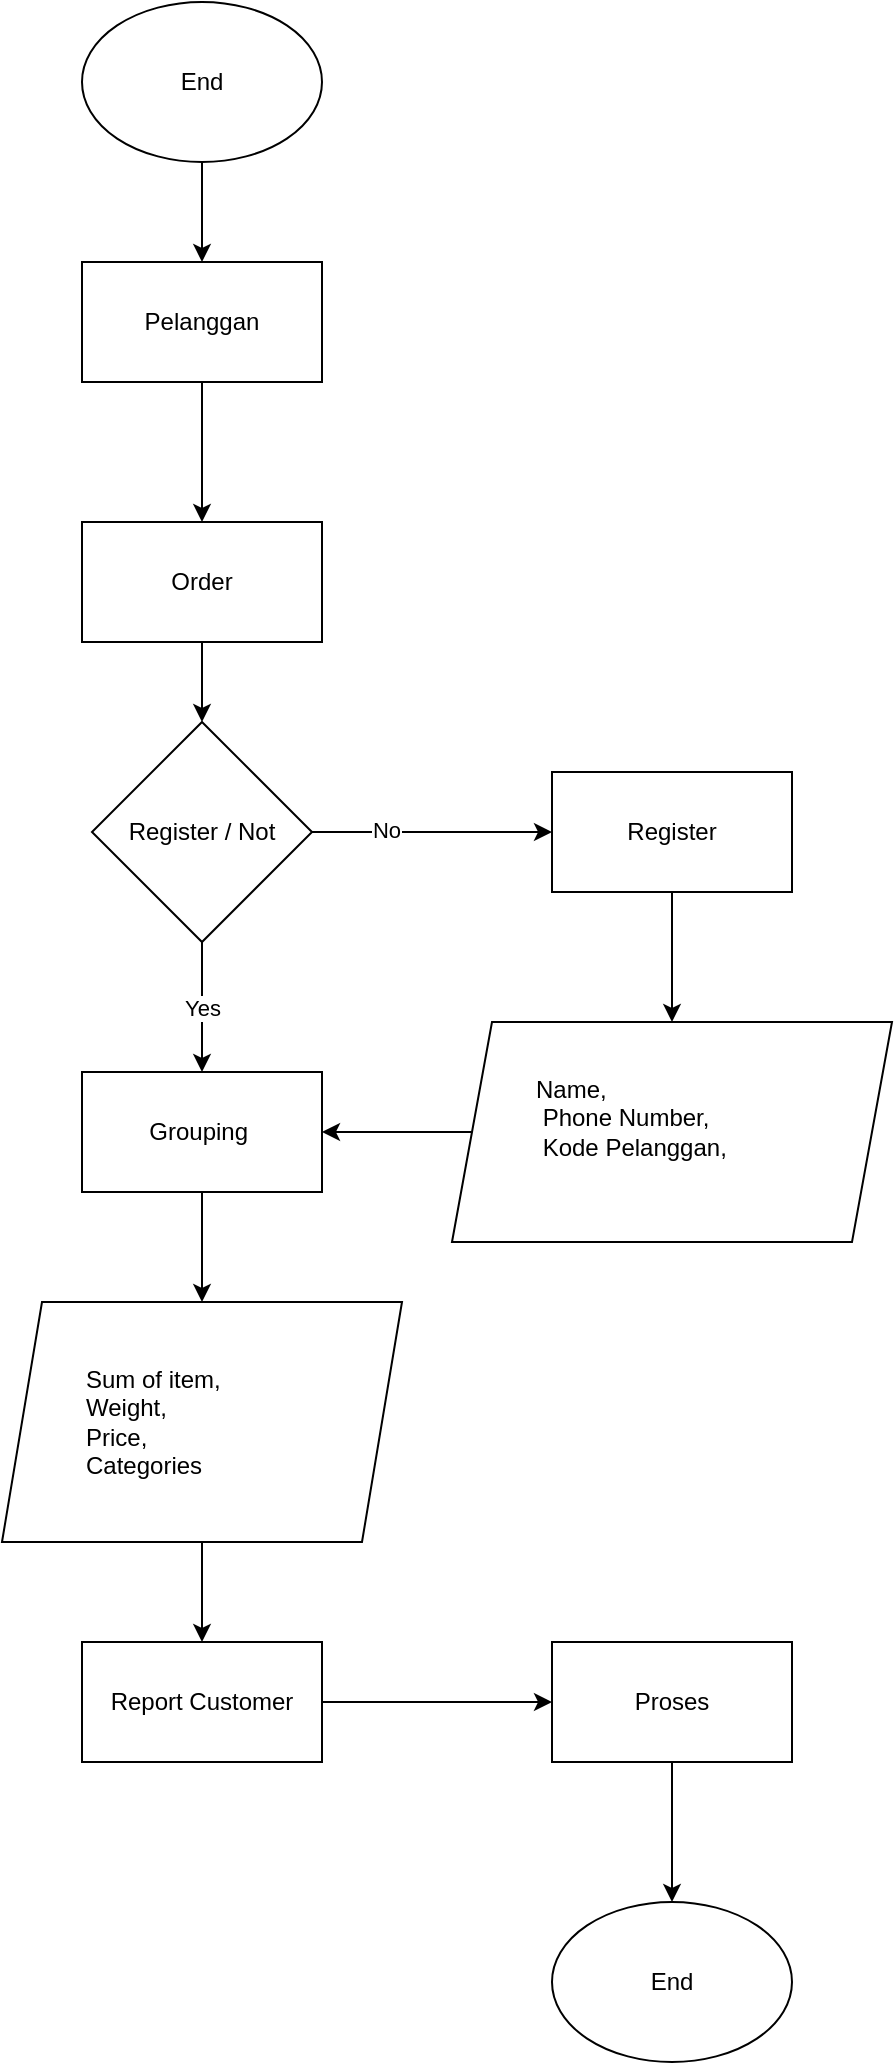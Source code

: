 <mxfile version="20.5.1" type="github" pages="2">
  <diagram id="URG8Zn5BEwI4Zal7OHFu" name="Page-1">
    <mxGraphModel dx="1102" dy="629" grid="1" gridSize="10" guides="1" tooltips="1" connect="1" arrows="1" fold="1" page="1" pageScale="1" pageWidth="850" pageHeight="1100" math="0" shadow="0">
      <root>
        <mxCell id="0" />
        <mxCell id="1" parent="0" />
        <mxCell id="cvjREUoPtkwl2mc8mdV0-7" value="" style="edgeStyle=orthogonalEdgeStyle;rounded=0;orthogonalLoop=1;jettySize=auto;html=1;" parent="1" source="cvjREUoPtkwl2mc8mdV0-5" target="cvjREUoPtkwl2mc8mdV0-6" edge="1">
          <mxGeometry relative="1" as="geometry" />
        </mxCell>
        <mxCell id="cvjREUoPtkwl2mc8mdV0-5" value="Pelanggan" style="rounded=0;whiteSpace=wrap;html=1;" parent="1" vertex="1">
          <mxGeometry x="310" y="150" width="120" height="60" as="geometry" />
        </mxCell>
        <mxCell id="cvjREUoPtkwl2mc8mdV0-9" value="" style="edgeStyle=orthogonalEdgeStyle;rounded=0;orthogonalLoop=1;jettySize=auto;html=1;" parent="1" source="cvjREUoPtkwl2mc8mdV0-6" target="cvjREUoPtkwl2mc8mdV0-8" edge="1">
          <mxGeometry relative="1" as="geometry" />
        </mxCell>
        <mxCell id="cvjREUoPtkwl2mc8mdV0-6" value="Order" style="rounded=0;whiteSpace=wrap;html=1;" parent="1" vertex="1">
          <mxGeometry x="310" y="280" width="120" height="60" as="geometry" />
        </mxCell>
        <mxCell id="cvjREUoPtkwl2mc8mdV0-11" style="edgeStyle=orthogonalEdgeStyle;rounded=0;orthogonalLoop=1;jettySize=auto;html=1;" parent="1" source="cvjREUoPtkwl2mc8mdV0-8" target="cvjREUoPtkwl2mc8mdV0-10" edge="1">
          <mxGeometry relative="1" as="geometry" />
        </mxCell>
        <mxCell id="cvjREUoPtkwl2mc8mdV0-16" value="No" style="edgeLabel;html=1;align=center;verticalAlign=middle;resizable=0;points=[];" parent="cvjREUoPtkwl2mc8mdV0-11" vertex="1" connectable="0">
          <mxGeometry x="-0.386" y="1" relative="1" as="geometry">
            <mxPoint as="offset" />
          </mxGeometry>
        </mxCell>
        <mxCell id="cvjREUoPtkwl2mc8mdV0-15" value="Yes" style="edgeStyle=orthogonalEdgeStyle;rounded=0;orthogonalLoop=1;jettySize=auto;html=1;" parent="1" source="cvjREUoPtkwl2mc8mdV0-8" target="cvjREUoPtkwl2mc8mdV0-14" edge="1">
          <mxGeometry relative="1" as="geometry" />
        </mxCell>
        <mxCell id="cvjREUoPtkwl2mc8mdV0-8" value="Register / Not" style="rhombus;whiteSpace=wrap;html=1;" parent="1" vertex="1">
          <mxGeometry x="315" y="380" width="110" height="110" as="geometry" />
        </mxCell>
        <mxCell id="cvjREUoPtkwl2mc8mdV0-13" value="" style="edgeStyle=orthogonalEdgeStyle;rounded=0;orthogonalLoop=1;jettySize=auto;html=1;" parent="1" source="cvjREUoPtkwl2mc8mdV0-10" target="cvjREUoPtkwl2mc8mdV0-12" edge="1">
          <mxGeometry relative="1" as="geometry" />
        </mxCell>
        <mxCell id="cvjREUoPtkwl2mc8mdV0-10" value="Register" style="rounded=0;whiteSpace=wrap;html=1;" parent="1" vertex="1">
          <mxGeometry x="545" y="405" width="120" height="60" as="geometry" />
        </mxCell>
        <mxCell id="cvjREUoPtkwl2mc8mdV0-19" value="" style="edgeStyle=orthogonalEdgeStyle;rounded=0;orthogonalLoop=1;jettySize=auto;html=1;" parent="1" source="cvjREUoPtkwl2mc8mdV0-12" target="cvjREUoPtkwl2mc8mdV0-14" edge="1">
          <mxGeometry relative="1" as="geometry" />
        </mxCell>
        <mxCell id="cvjREUoPtkwl2mc8mdV0-12" value="&lt;blockquote style=&quot;margin: 0 0 0 40px; border: none; padding: 0px;&quot;&gt;Name,&lt;br&gt;&amp;nbsp;Phone Number,&lt;br&gt;&amp;nbsp;Kode Pelanggan,&lt;/blockquote&gt;&lt;blockquote style=&quot;margin: 0 0 0 40px; border: none; padding: 0px;&quot;&gt;&lt;br&gt;&lt;/blockquote&gt;" style="shape=parallelogram;perimeter=parallelogramPerimeter;whiteSpace=wrap;html=1;fixedSize=1;align=left;" parent="1" vertex="1">
          <mxGeometry x="495" y="530" width="220" height="110" as="geometry" />
        </mxCell>
        <mxCell id="cvjREUoPtkwl2mc8mdV0-18" value="" style="edgeStyle=orthogonalEdgeStyle;rounded=0;orthogonalLoop=1;jettySize=auto;html=1;" parent="1" source="cvjREUoPtkwl2mc8mdV0-14" target="cvjREUoPtkwl2mc8mdV0-17" edge="1">
          <mxGeometry relative="1" as="geometry" />
        </mxCell>
        <mxCell id="cvjREUoPtkwl2mc8mdV0-14" value="Grouping&amp;nbsp;" style="rounded=0;whiteSpace=wrap;html=1;" parent="1" vertex="1">
          <mxGeometry x="310" y="555" width="120" height="60" as="geometry" />
        </mxCell>
        <mxCell id="cvjREUoPtkwl2mc8mdV0-22" value="" style="edgeStyle=orthogonalEdgeStyle;rounded=0;orthogonalLoop=1;jettySize=auto;html=1;" parent="1" source="cvjREUoPtkwl2mc8mdV0-17" target="cvjREUoPtkwl2mc8mdV0-21" edge="1">
          <mxGeometry relative="1" as="geometry" />
        </mxCell>
        <mxCell id="cvjREUoPtkwl2mc8mdV0-17" value="&lt;blockquote style=&quot;margin: 0 0 0 40px; border: none; padding: 0px;&quot;&gt;&lt;div style=&quot;&quot;&gt;&lt;span style=&quot;background-color: initial;&quot;&gt;Sum of item,&lt;/span&gt;&lt;/div&gt;&lt;div style=&quot;&quot;&gt;&lt;span style=&quot;background-color: initial;&quot;&gt;Weight,&lt;/span&gt;&lt;/div&gt;&lt;div style=&quot;&quot;&gt;&lt;span style=&quot;background-color: initial;&quot;&gt;Price,&lt;/span&gt;&lt;/div&gt;&lt;div style=&quot;&quot;&gt;&lt;span style=&quot;background-color: initial;&quot;&gt;Categories&lt;/span&gt;&lt;/div&gt;&lt;/blockquote&gt;" style="shape=parallelogram;perimeter=parallelogramPerimeter;whiteSpace=wrap;html=1;fixedSize=1;align=left;" parent="1" vertex="1">
          <mxGeometry x="270" y="670" width="200" height="120" as="geometry" />
        </mxCell>
        <mxCell id="cvjREUoPtkwl2mc8mdV0-24" value="" style="edgeStyle=orthogonalEdgeStyle;rounded=0;orthogonalLoop=1;jettySize=auto;html=1;" parent="1" source="cvjREUoPtkwl2mc8mdV0-21" target="cvjREUoPtkwl2mc8mdV0-23" edge="1">
          <mxGeometry relative="1" as="geometry" />
        </mxCell>
        <mxCell id="cvjREUoPtkwl2mc8mdV0-21" value="Report Customer" style="rounded=0;whiteSpace=wrap;html=1;" parent="1" vertex="1">
          <mxGeometry x="310" y="840" width="120" height="60" as="geometry" />
        </mxCell>
        <mxCell id="cvjREUoPtkwl2mc8mdV0-26" value="" style="edgeStyle=orthogonalEdgeStyle;rounded=0;orthogonalLoop=1;jettySize=auto;html=1;" parent="1" source="cvjREUoPtkwl2mc8mdV0-23" edge="1">
          <mxGeometry relative="1" as="geometry">
            <mxPoint x="605" y="970" as="targetPoint" />
          </mxGeometry>
        </mxCell>
        <mxCell id="cvjREUoPtkwl2mc8mdV0-23" value="Proses" style="rounded=0;whiteSpace=wrap;html=1;" parent="1" vertex="1">
          <mxGeometry x="545" y="840" width="120" height="60" as="geometry" />
        </mxCell>
        <mxCell id="cvjREUoPtkwl2mc8mdV0-28" value="End" style="ellipse;whiteSpace=wrap;html=1;" parent="1" vertex="1">
          <mxGeometry x="545" y="970" width="120" height="80" as="geometry" />
        </mxCell>
        <mxCell id="cvjREUoPtkwl2mc8mdV0-30" value="" style="edgeStyle=orthogonalEdgeStyle;rounded=0;orthogonalLoop=1;jettySize=auto;html=1;" parent="1" source="cvjREUoPtkwl2mc8mdV0-29" target="cvjREUoPtkwl2mc8mdV0-5" edge="1">
          <mxGeometry relative="1" as="geometry" />
        </mxCell>
        <mxCell id="cvjREUoPtkwl2mc8mdV0-29" value="End" style="ellipse;whiteSpace=wrap;html=1;" parent="1" vertex="1">
          <mxGeometry x="310" y="20" width="120" height="80" as="geometry" />
        </mxCell>
      </root>
    </mxGraphModel>
  </diagram>
  <diagram id="l47V7FRBKMvQzRHOTQuT" name="Register">
    <mxGraphModel dx="1296" dy="740" grid="1" gridSize="10" guides="1" tooltips="1" connect="1" arrows="1" fold="1" page="1" pageScale="1" pageWidth="850" pageHeight="1100" math="0" shadow="0">
      <root>
        <mxCell id="0" />
        <mxCell id="1" parent="0" />
        <mxCell id="q0jzcN2fzwEdablnNgwh-2" value="" style="edgeStyle=orthogonalEdgeStyle;rounded=0;orthogonalLoop=1;jettySize=auto;html=1;" edge="1" parent="1" source="f52fbaDjqYCqWVp8LAHh-2" target="q0jzcN2fzwEdablnNgwh-1">
          <mxGeometry relative="1" as="geometry" />
        </mxCell>
        <mxCell id="f52fbaDjqYCqWVp8LAHh-2" value="Start" style="ellipse;whiteSpace=wrap;html=1;" parent="1" vertex="1">
          <mxGeometry x="350" y="10" width="120" height="60" as="geometry" />
        </mxCell>
        <mxCell id="q0jzcN2fzwEdablnNgwh-4" value="" style="edgeStyle=orthogonalEdgeStyle;rounded=0;orthogonalLoop=1;jettySize=auto;html=1;" edge="1" parent="1" source="q0jzcN2fzwEdablnNgwh-1" target="q0jzcN2fzwEdablnNgwh-3">
          <mxGeometry relative="1" as="geometry" />
        </mxCell>
        <mxCell id="q0jzcN2fzwEdablnNgwh-1" value="Login" style="rounded=0;whiteSpace=wrap;html=1;" vertex="1" parent="1">
          <mxGeometry x="350" y="130" width="120" height="60" as="geometry" />
        </mxCell>
        <mxCell id="q0jzcN2fzwEdablnNgwh-6" value="" style="edgeStyle=orthogonalEdgeStyle;rounded=0;orthogonalLoop=1;jettySize=auto;html=1;" edge="1" parent="1" source="q0jzcN2fzwEdablnNgwh-3" target="q0jzcN2fzwEdablnNgwh-5">
          <mxGeometry relative="1" as="geometry" />
        </mxCell>
        <mxCell id="q0jzcN2fzwEdablnNgwh-8" style="edgeStyle=orthogonalEdgeStyle;rounded=0;orthogonalLoop=1;jettySize=auto;html=1;" edge="1" parent="1" source="q0jzcN2fzwEdablnNgwh-3" target="q0jzcN2fzwEdablnNgwh-7">
          <mxGeometry relative="1" as="geometry" />
        </mxCell>
        <mxCell id="q0jzcN2fzwEdablnNgwh-3" value="Google / User" style="rhombus;whiteSpace=wrap;html=1;" vertex="1" parent="1">
          <mxGeometry x="340" y="230" width="140" height="140" as="geometry" />
        </mxCell>
        <mxCell id="q0jzcN2fzwEdablnNgwh-10" value="" style="edgeStyle=orthogonalEdgeStyle;rounded=0;orthogonalLoop=1;jettySize=auto;html=1;" edge="1" parent="1" source="q0jzcN2fzwEdablnNgwh-5" target="q0jzcN2fzwEdablnNgwh-9">
          <mxGeometry relative="1" as="geometry" />
        </mxCell>
        <mxCell id="q0jzcN2fzwEdablnNgwh-5" value="Authorize" style="whiteSpace=wrap;html=1;" vertex="1" parent="1">
          <mxGeometry x="130" y="270" width="120" height="60" as="geometry" />
        </mxCell>
        <mxCell id="q0jzcN2fzwEdablnNgwh-14" value="" style="edgeStyle=orthogonalEdgeStyle;rounded=0;orthogonalLoop=1;jettySize=auto;html=1;" edge="1" parent="1" source="q0jzcN2fzwEdablnNgwh-7" target="q0jzcN2fzwEdablnNgwh-13">
          <mxGeometry relative="1" as="geometry" />
        </mxCell>
        <mxCell id="q0jzcN2fzwEdablnNgwh-7" value="Login Proggress" style="whiteSpace=wrap;html=1;" vertex="1" parent="1">
          <mxGeometry x="570" y="270" width="120" height="60" as="geometry" />
        </mxCell>
        <mxCell id="q0jzcN2fzwEdablnNgwh-12" value="" style="edgeStyle=orthogonalEdgeStyle;rounded=0;orthogonalLoop=1;jettySize=auto;html=1;" edge="1" parent="1" source="q0jzcN2fzwEdablnNgwh-9" target="q0jzcN2fzwEdablnNgwh-11">
          <mxGeometry relative="1" as="geometry" />
        </mxCell>
        <mxCell id="q0jzcN2fzwEdablnNgwh-9" value="Get Data" style="shape=parallelogram;perimeter=parallelogramPerimeter;whiteSpace=wrap;html=1;fixedSize=1;" vertex="1" parent="1">
          <mxGeometry x="130" y="420" width="120" height="60" as="geometry" />
        </mxCell>
        <mxCell id="q0jzcN2fzwEdablnNgwh-22" style="edgeStyle=orthogonalEdgeStyle;rounded=0;orthogonalLoop=1;jettySize=auto;html=1;entryX=0;entryY=0.5;entryDx=0;entryDy=0;" edge="1" parent="1" source="q0jzcN2fzwEdablnNgwh-11" target="q0jzcN2fzwEdablnNgwh-15">
          <mxGeometry relative="1" as="geometry">
            <Array as="points">
              <mxPoint x="290" y="595" />
              <mxPoint x="290" y="470" />
            </Array>
          </mxGeometry>
        </mxCell>
        <mxCell id="q0jzcN2fzwEdablnNgwh-23" value="Not" style="edgeLabel;html=1;align=center;verticalAlign=middle;resizable=0;points=[];" vertex="1" connectable="0" parent="q0jzcN2fzwEdablnNgwh-22">
          <mxGeometry x="-0.281" y="1" relative="1" as="geometry">
            <mxPoint as="offset" />
          </mxGeometry>
        </mxCell>
        <mxCell id="q0jzcN2fzwEdablnNgwh-24" style="edgeStyle=orthogonalEdgeStyle;rounded=0;orthogonalLoop=1;jettySize=auto;html=1;entryX=1;entryY=0.5;entryDx=0;entryDy=0;" edge="1" parent="1" source="q0jzcN2fzwEdablnNgwh-11" target="q0jzcN2fzwEdablnNgwh-7">
          <mxGeometry relative="1" as="geometry">
            <Array as="points">
              <mxPoint x="190" y="690" />
              <mxPoint x="710" y="690" />
              <mxPoint x="710" y="300" />
            </Array>
          </mxGeometry>
        </mxCell>
        <mxCell id="q0jzcN2fzwEdablnNgwh-11" value="Registered / Not" style="rhombus;whiteSpace=wrap;html=1;" vertex="1" parent="1">
          <mxGeometry x="122.5" y="530" width="135" height="130" as="geometry" />
        </mxCell>
        <mxCell id="q0jzcN2fzwEdablnNgwh-16" value="" style="edgeStyle=orthogonalEdgeStyle;rounded=0;orthogonalLoop=1;jettySize=auto;html=1;" edge="1" parent="1" source="q0jzcN2fzwEdablnNgwh-13" target="q0jzcN2fzwEdablnNgwh-15">
          <mxGeometry relative="1" as="geometry" />
        </mxCell>
        <mxCell id="q0jzcN2fzwEdablnNgwh-17" value="Not" style="edgeLabel;html=1;align=center;verticalAlign=middle;resizable=0;points=[];" vertex="1" connectable="0" parent="q0jzcN2fzwEdablnNgwh-16">
          <mxGeometry x="0.21" relative="1" as="geometry">
            <mxPoint as="offset" />
          </mxGeometry>
        </mxCell>
        <mxCell id="q0jzcN2fzwEdablnNgwh-19" style="edgeStyle=orthogonalEdgeStyle;rounded=0;orthogonalLoop=1;jettySize=auto;html=1;" edge="1" parent="1" source="q0jzcN2fzwEdablnNgwh-13" target="q0jzcN2fzwEdablnNgwh-18">
          <mxGeometry relative="1" as="geometry" />
        </mxCell>
        <mxCell id="q0jzcN2fzwEdablnNgwh-13" value="Registered / Not" style="rhombus;whiteSpace=wrap;html=1;" vertex="1" parent="1">
          <mxGeometry x="570" y="410" width="120" height="120" as="geometry" />
        </mxCell>
        <mxCell id="q0jzcN2fzwEdablnNgwh-15" value="Register Progress" style="rounded=0;whiteSpace=wrap;html=1;" vertex="1" parent="1">
          <mxGeometry x="350" y="440" width="120" height="60" as="geometry" />
        </mxCell>
        <mxCell id="q0jzcN2fzwEdablnNgwh-18" value="Dashboard" style="rounded=0;whiteSpace=wrap;html=1;" vertex="1" parent="1">
          <mxGeometry x="570" y="750" width="120" height="60" as="geometry" />
        </mxCell>
      </root>
    </mxGraphModel>
  </diagram>
</mxfile>
